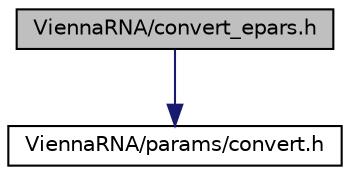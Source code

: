 digraph "ViennaRNA/convert_epars.h"
{
 // INTERACTIVE_SVG=YES
 // LATEX_PDF_SIZE
  bgcolor="transparent";
  edge [fontname="Helvetica",fontsize="10",labelfontname="Helvetica",labelfontsize="10"];
  node [fontname="Helvetica",fontsize="10",shape=record];
  Node0 [label="ViennaRNA/convert_epars.h",height=0.2,width=0.4,color="black", fillcolor="grey75", style="filled", fontcolor="black",tooltip="Use ViennaRNA/params/convert.h instead."];
  Node0 -> Node1 [color="midnightblue",fontsize="10",style="solid",fontname="Helvetica"];
  Node1 [label="ViennaRNA/params/convert.h",height=0.2,width=0.4,color="black",URL="$convert_8h.html",tooltip="Functions and definitions for energy parameter file format conversion."];
}
